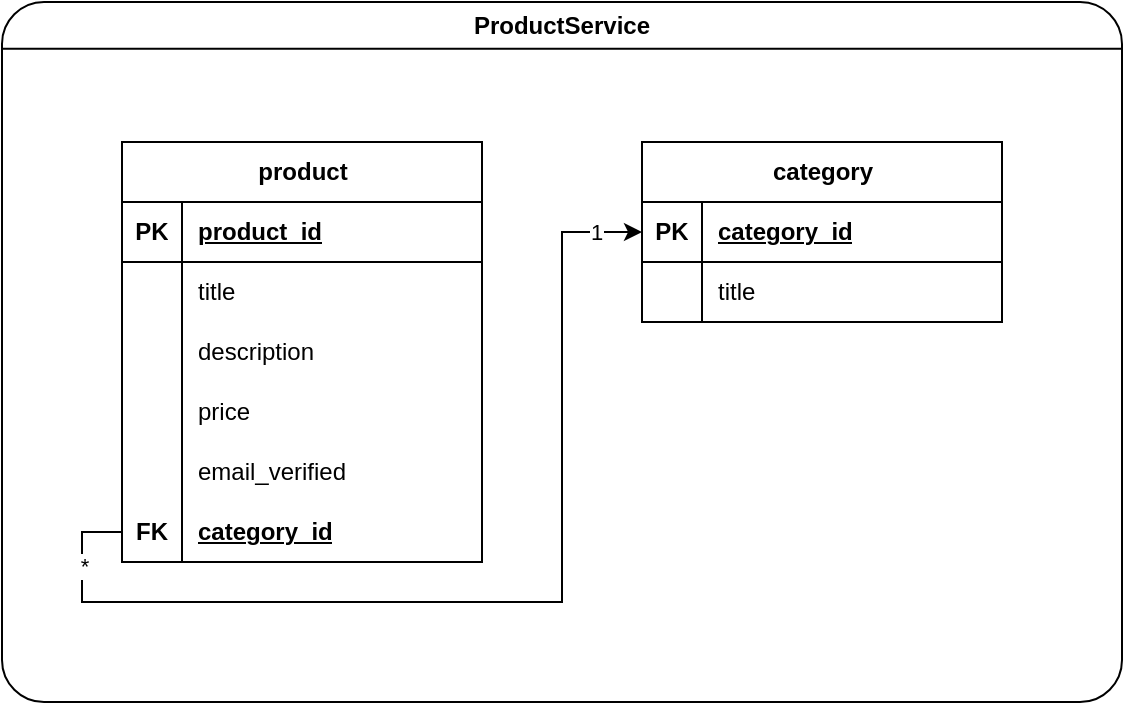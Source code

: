 <mxfile version="26.0.9">
  <diagram name="Page-1" id="Ojnrxqrxrl2Kw7CCghpg">
    <mxGraphModel dx="1593" dy="1008" grid="1" gridSize="10" guides="1" tooltips="1" connect="1" arrows="1" fold="1" page="1" pageScale="1" pageWidth="1600" pageHeight="900" math="0" shadow="0" adaptiveColors="none">
      <root>
        <mxCell id="0" />
        <mxCell id="1" parent="0" />
        <mxCell id="B6EFn5uybJcf2rQiO-3Y-1" value="" style="group;movable=1;resizable=1;rotatable=1;deletable=1;editable=1;locked=0;connectable=1;" vertex="1" connectable="0" parent="1">
          <mxGeometry x="400" y="210" width="560" height="350" as="geometry" />
        </mxCell>
        <mxCell id="B6EFn5uybJcf2rQiO-3Y-2" value="" style="group" vertex="1" connectable="0" parent="B6EFn5uybJcf2rQiO-3Y-1">
          <mxGeometry width="560" height="350.0" as="geometry" />
        </mxCell>
        <mxCell id="B6EFn5uybJcf2rQiO-3Y-3" value="" style="rounded=1;whiteSpace=wrap;html=1;container=0;arcSize=6;" vertex="1" parent="B6EFn5uybJcf2rQiO-3Y-2">
          <mxGeometry width="560.0" height="350.0" as="geometry" />
        </mxCell>
        <mxCell id="B6EFn5uybJcf2rQiO-3Y-4" value="" style="endArrow=none;html=1;rounded=0;exitX=0;exitY=0.25;exitDx=0;exitDy=0;entryX=1;entryY=0.25;entryDx=0;entryDy=0;" edge="1" parent="B6EFn5uybJcf2rQiO-3Y-2">
          <mxGeometry width="50" height="50" relative="1" as="geometry">
            <mxPoint y="23.333" as="sourcePoint" />
            <mxPoint x="560.0" y="23.333" as="targetPoint" />
          </mxGeometry>
        </mxCell>
        <mxCell id="B6EFn5uybJcf2rQiO-3Y-5" value="&lt;b&gt;&lt;font style=&quot;font-size: 12px;&quot;&gt;ProductService&lt;/font&gt;&lt;/b&gt;" style="text;html=1;align=center;verticalAlign=middle;whiteSpace=wrap;rounded=0;fontSize=8;container=0;" vertex="1" parent="B6EFn5uybJcf2rQiO-3Y-2">
          <mxGeometry width="560" height="23.333" as="geometry" />
        </mxCell>
        <mxCell id="B6EFn5uybJcf2rQiO-3Y-6" style="edgeStyle=orthogonalEdgeStyle;rounded=0;orthogonalLoop=1;jettySize=auto;html=1;entryX=0;entryY=0.5;entryDx=0;entryDy=0;flowAnimation=0;endArrow=none;startFill=1;endFill=1;startArrow=classic;exitX=0;exitY=0.5;exitDx=0;exitDy=0;" edge="1" source="B6EFn5uybJcf2rQiO-3Y-10" target="B6EFn5uybJcf2rQiO-3Y-54" parent="1">
          <mxGeometry relative="1" as="geometry">
            <Array as="points">
              <mxPoint x="680" y="325" />
              <mxPoint x="680" y="510" />
              <mxPoint x="440" y="510" />
              <mxPoint x="440" y="475" />
            </Array>
          </mxGeometry>
        </mxCell>
        <mxCell id="B6EFn5uybJcf2rQiO-3Y-7" value="1" style="edgeLabel;html=1;align=center;verticalAlign=middle;resizable=0;points=[];" vertex="1" connectable="0" parent="B6EFn5uybJcf2rQiO-3Y-6">
          <mxGeometry x="-0.91" relative="1" as="geometry">
            <mxPoint as="offset" />
          </mxGeometry>
        </mxCell>
        <mxCell id="B6EFn5uybJcf2rQiO-3Y-8" value="*" style="edgeLabel;html=1;align=center;verticalAlign=middle;resizable=0;points=[];" vertex="1" connectable="0" parent="B6EFn5uybJcf2rQiO-3Y-6">
          <mxGeometry x="0.858" y="-1" relative="1" as="geometry">
            <mxPoint as="offset" />
          </mxGeometry>
        </mxCell>
        <mxCell id="B6EFn5uybJcf2rQiO-3Y-9" value="category" style="shape=table;startSize=30;container=1;collapsible=1;childLayout=tableLayout;fixedRows=1;rowLines=0;fontStyle=1;align=center;resizeLast=1;html=1;" vertex="1" parent="1">
          <mxGeometry x="720" y="280" width="180" height="90" as="geometry" />
        </mxCell>
        <mxCell id="B6EFn5uybJcf2rQiO-3Y-10" value="" style="shape=tableRow;horizontal=0;startSize=0;swimlaneHead=0;swimlaneBody=0;fillColor=none;collapsible=0;dropTarget=0;points=[[0,0.5],[1,0.5]];portConstraint=eastwest;top=0;left=0;right=0;bottom=1;" vertex="1" parent="B6EFn5uybJcf2rQiO-3Y-9">
          <mxGeometry y="30" width="180" height="30" as="geometry" />
        </mxCell>
        <mxCell id="B6EFn5uybJcf2rQiO-3Y-11" value="PK" style="shape=partialRectangle;connectable=0;fillColor=none;top=0;left=0;bottom=0;right=0;fontStyle=1;overflow=hidden;whiteSpace=wrap;html=1;" vertex="1" parent="B6EFn5uybJcf2rQiO-3Y-10">
          <mxGeometry width="30" height="30" as="geometry">
            <mxRectangle width="30" height="30" as="alternateBounds" />
          </mxGeometry>
        </mxCell>
        <mxCell id="B6EFn5uybJcf2rQiO-3Y-12" value="category_id" style="shape=partialRectangle;connectable=0;fillColor=none;top=0;left=0;bottom=0;right=0;align=left;spacingLeft=6;fontStyle=5;overflow=hidden;whiteSpace=wrap;html=1;" vertex="1" parent="B6EFn5uybJcf2rQiO-3Y-10">
          <mxGeometry x="30" width="150" height="30" as="geometry">
            <mxRectangle width="150" height="30" as="alternateBounds" />
          </mxGeometry>
        </mxCell>
        <mxCell id="B6EFn5uybJcf2rQiO-3Y-13" value="" style="shape=tableRow;horizontal=0;startSize=0;swimlaneHead=0;swimlaneBody=0;fillColor=none;collapsible=0;dropTarget=0;points=[[0,0.5],[1,0.5]];portConstraint=eastwest;top=0;left=0;right=0;bottom=0;" vertex="1" parent="B6EFn5uybJcf2rQiO-3Y-9">
          <mxGeometry y="60" width="180" height="30" as="geometry" />
        </mxCell>
        <mxCell id="B6EFn5uybJcf2rQiO-3Y-14" value="" style="shape=partialRectangle;connectable=0;fillColor=none;top=0;left=0;bottom=0;right=0;editable=1;overflow=hidden;whiteSpace=wrap;html=1;" vertex="1" parent="B6EFn5uybJcf2rQiO-3Y-13">
          <mxGeometry width="30" height="30" as="geometry">
            <mxRectangle width="30" height="30" as="alternateBounds" />
          </mxGeometry>
        </mxCell>
        <mxCell id="B6EFn5uybJcf2rQiO-3Y-15" value="title" style="shape=partialRectangle;connectable=0;fillColor=none;top=0;left=0;bottom=0;right=0;align=left;spacingLeft=6;overflow=hidden;whiteSpace=wrap;html=1;" vertex="1" parent="B6EFn5uybJcf2rQiO-3Y-13">
          <mxGeometry x="30" width="150" height="30" as="geometry">
            <mxRectangle width="150" height="30" as="alternateBounds" />
          </mxGeometry>
        </mxCell>
        <mxCell id="B6EFn5uybJcf2rQiO-3Y-35" value="product" style="shape=table;startSize=30;container=1;collapsible=1;childLayout=tableLayout;fixedRows=1;rowLines=0;fontStyle=1;align=center;resizeLast=1;html=1;" vertex="1" parent="1">
          <mxGeometry x="460" y="280" width="180" height="210" as="geometry" />
        </mxCell>
        <mxCell id="B6EFn5uybJcf2rQiO-3Y-36" value="" style="shape=tableRow;horizontal=0;startSize=0;swimlaneHead=0;swimlaneBody=0;fillColor=none;collapsible=0;dropTarget=0;points=[[0,0.5],[1,0.5]];portConstraint=eastwest;top=0;left=0;right=0;bottom=1;" vertex="1" parent="B6EFn5uybJcf2rQiO-3Y-35">
          <mxGeometry y="30" width="180" height="30" as="geometry" />
        </mxCell>
        <mxCell id="B6EFn5uybJcf2rQiO-3Y-37" value="PK" style="shape=partialRectangle;connectable=0;fillColor=none;top=0;left=0;bottom=0;right=0;fontStyle=1;overflow=hidden;whiteSpace=wrap;html=1;" vertex="1" parent="B6EFn5uybJcf2rQiO-3Y-36">
          <mxGeometry width="30" height="30" as="geometry">
            <mxRectangle width="30" height="30" as="alternateBounds" />
          </mxGeometry>
        </mxCell>
        <mxCell id="B6EFn5uybJcf2rQiO-3Y-38" value="product_id" style="shape=partialRectangle;connectable=0;fillColor=none;top=0;left=0;bottom=0;right=0;align=left;spacingLeft=6;fontStyle=5;overflow=hidden;whiteSpace=wrap;html=1;" vertex="1" parent="B6EFn5uybJcf2rQiO-3Y-36">
          <mxGeometry x="30" width="150" height="30" as="geometry">
            <mxRectangle width="150" height="30" as="alternateBounds" />
          </mxGeometry>
        </mxCell>
        <mxCell id="B6EFn5uybJcf2rQiO-3Y-39" value="" style="shape=tableRow;horizontal=0;startSize=0;swimlaneHead=0;swimlaneBody=0;fillColor=none;collapsible=0;dropTarget=0;points=[[0,0.5],[1,0.5]];portConstraint=eastwest;top=0;left=0;right=0;bottom=0;" vertex="1" parent="B6EFn5uybJcf2rQiO-3Y-35">
          <mxGeometry y="60" width="180" height="30" as="geometry" />
        </mxCell>
        <mxCell id="B6EFn5uybJcf2rQiO-3Y-40" value="" style="shape=partialRectangle;connectable=0;fillColor=none;top=0;left=0;bottom=0;right=0;editable=1;overflow=hidden;whiteSpace=wrap;html=1;" vertex="1" parent="B6EFn5uybJcf2rQiO-3Y-39">
          <mxGeometry width="30" height="30" as="geometry">
            <mxRectangle width="30" height="30" as="alternateBounds" />
          </mxGeometry>
        </mxCell>
        <mxCell id="B6EFn5uybJcf2rQiO-3Y-41" value="title" style="shape=partialRectangle;connectable=0;fillColor=none;top=0;left=0;bottom=0;right=0;align=left;spacingLeft=6;overflow=hidden;whiteSpace=wrap;html=1;" vertex="1" parent="B6EFn5uybJcf2rQiO-3Y-39">
          <mxGeometry x="30" width="150" height="30" as="geometry">
            <mxRectangle width="150" height="30" as="alternateBounds" />
          </mxGeometry>
        </mxCell>
        <mxCell id="B6EFn5uybJcf2rQiO-3Y-42" value="" style="shape=tableRow;horizontal=0;startSize=0;swimlaneHead=0;swimlaneBody=0;fillColor=none;collapsible=0;dropTarget=0;points=[[0,0.5],[1,0.5]];portConstraint=eastwest;top=0;left=0;right=0;bottom=0;" vertex="1" parent="B6EFn5uybJcf2rQiO-3Y-35">
          <mxGeometry y="90" width="180" height="30" as="geometry" />
        </mxCell>
        <mxCell id="B6EFn5uybJcf2rQiO-3Y-43" value="" style="shape=partialRectangle;connectable=0;fillColor=none;top=0;left=0;bottom=0;right=0;editable=1;overflow=hidden;whiteSpace=wrap;html=1;" vertex="1" parent="B6EFn5uybJcf2rQiO-3Y-42">
          <mxGeometry width="30" height="30" as="geometry">
            <mxRectangle width="30" height="30" as="alternateBounds" />
          </mxGeometry>
        </mxCell>
        <mxCell id="B6EFn5uybJcf2rQiO-3Y-44" value="description" style="shape=partialRectangle;connectable=0;fillColor=none;top=0;left=0;bottom=0;right=0;align=left;spacingLeft=6;overflow=hidden;whiteSpace=wrap;html=1;" vertex="1" parent="B6EFn5uybJcf2rQiO-3Y-42">
          <mxGeometry x="30" width="150" height="30" as="geometry">
            <mxRectangle width="150" height="30" as="alternateBounds" />
          </mxGeometry>
        </mxCell>
        <mxCell id="B6EFn5uybJcf2rQiO-3Y-45" value="" style="shape=tableRow;horizontal=0;startSize=0;swimlaneHead=0;swimlaneBody=0;fillColor=none;collapsible=0;dropTarget=0;points=[[0,0.5],[1,0.5]];portConstraint=eastwest;top=0;left=0;right=0;bottom=0;" vertex="1" parent="B6EFn5uybJcf2rQiO-3Y-35">
          <mxGeometry y="120" width="180" height="30" as="geometry" />
        </mxCell>
        <mxCell id="B6EFn5uybJcf2rQiO-3Y-46" value="" style="shape=partialRectangle;connectable=0;fillColor=none;top=0;left=0;bottom=0;right=0;editable=1;overflow=hidden;whiteSpace=wrap;html=1;" vertex="1" parent="B6EFn5uybJcf2rQiO-3Y-45">
          <mxGeometry width="30" height="30" as="geometry">
            <mxRectangle width="30" height="30" as="alternateBounds" />
          </mxGeometry>
        </mxCell>
        <mxCell id="B6EFn5uybJcf2rQiO-3Y-47" value="price" style="shape=partialRectangle;connectable=0;fillColor=none;top=0;left=0;bottom=0;right=0;align=left;spacingLeft=6;overflow=hidden;whiteSpace=wrap;html=1;" vertex="1" parent="B6EFn5uybJcf2rQiO-3Y-45">
          <mxGeometry x="30" width="150" height="30" as="geometry">
            <mxRectangle width="150" height="30" as="alternateBounds" />
          </mxGeometry>
        </mxCell>
        <mxCell id="B6EFn5uybJcf2rQiO-3Y-48" style="shape=tableRow;horizontal=0;startSize=0;swimlaneHead=0;swimlaneBody=0;fillColor=none;collapsible=0;dropTarget=0;points=[[0,0.5],[1,0.5]];portConstraint=eastwest;top=0;left=0;right=0;bottom=0;" vertex="1" parent="B6EFn5uybJcf2rQiO-3Y-35">
          <mxGeometry y="150" width="180" height="30" as="geometry" />
        </mxCell>
        <mxCell id="B6EFn5uybJcf2rQiO-3Y-49" style="shape=partialRectangle;connectable=0;fillColor=none;top=0;left=0;bottom=0;right=0;editable=1;overflow=hidden;whiteSpace=wrap;html=1;" vertex="1" parent="B6EFn5uybJcf2rQiO-3Y-48">
          <mxGeometry width="30" height="30" as="geometry">
            <mxRectangle width="30" height="30" as="alternateBounds" />
          </mxGeometry>
        </mxCell>
        <mxCell id="B6EFn5uybJcf2rQiO-3Y-50" value="email_verified" style="shape=partialRectangle;connectable=0;fillColor=none;top=0;left=0;bottom=0;right=0;align=left;spacingLeft=6;overflow=hidden;whiteSpace=wrap;html=1;" vertex="1" parent="B6EFn5uybJcf2rQiO-3Y-48">
          <mxGeometry x="30" width="150" height="30" as="geometry">
            <mxRectangle width="150" height="30" as="alternateBounds" />
          </mxGeometry>
        </mxCell>
        <mxCell id="B6EFn5uybJcf2rQiO-3Y-54" value="" style="shape=tableRow;horizontal=0;startSize=0;swimlaneHead=0;swimlaneBody=0;fillColor=none;collapsible=0;dropTarget=0;points=[[0,0.5],[1,0.5]];portConstraint=eastwest;top=0;left=0;right=0;bottom=1;" vertex="1" parent="B6EFn5uybJcf2rQiO-3Y-35">
          <mxGeometry y="180" width="180" height="30" as="geometry" />
        </mxCell>
        <mxCell id="B6EFn5uybJcf2rQiO-3Y-55" value="FK" style="shape=partialRectangle;connectable=0;fillColor=none;top=0;left=0;bottom=0;right=0;fontStyle=1;overflow=hidden;whiteSpace=wrap;html=1;" vertex="1" parent="B6EFn5uybJcf2rQiO-3Y-54">
          <mxGeometry width="30" height="30" as="geometry">
            <mxRectangle width="30" height="30" as="alternateBounds" />
          </mxGeometry>
        </mxCell>
        <mxCell id="B6EFn5uybJcf2rQiO-3Y-56" value="category_id" style="shape=partialRectangle;connectable=0;fillColor=none;top=0;left=0;bottom=0;right=0;align=left;spacingLeft=6;fontStyle=5;overflow=hidden;whiteSpace=wrap;html=1;" vertex="1" parent="B6EFn5uybJcf2rQiO-3Y-54">
          <mxGeometry x="30" width="150" height="30" as="geometry">
            <mxRectangle width="150" height="30" as="alternateBounds" />
          </mxGeometry>
        </mxCell>
      </root>
    </mxGraphModel>
  </diagram>
</mxfile>
